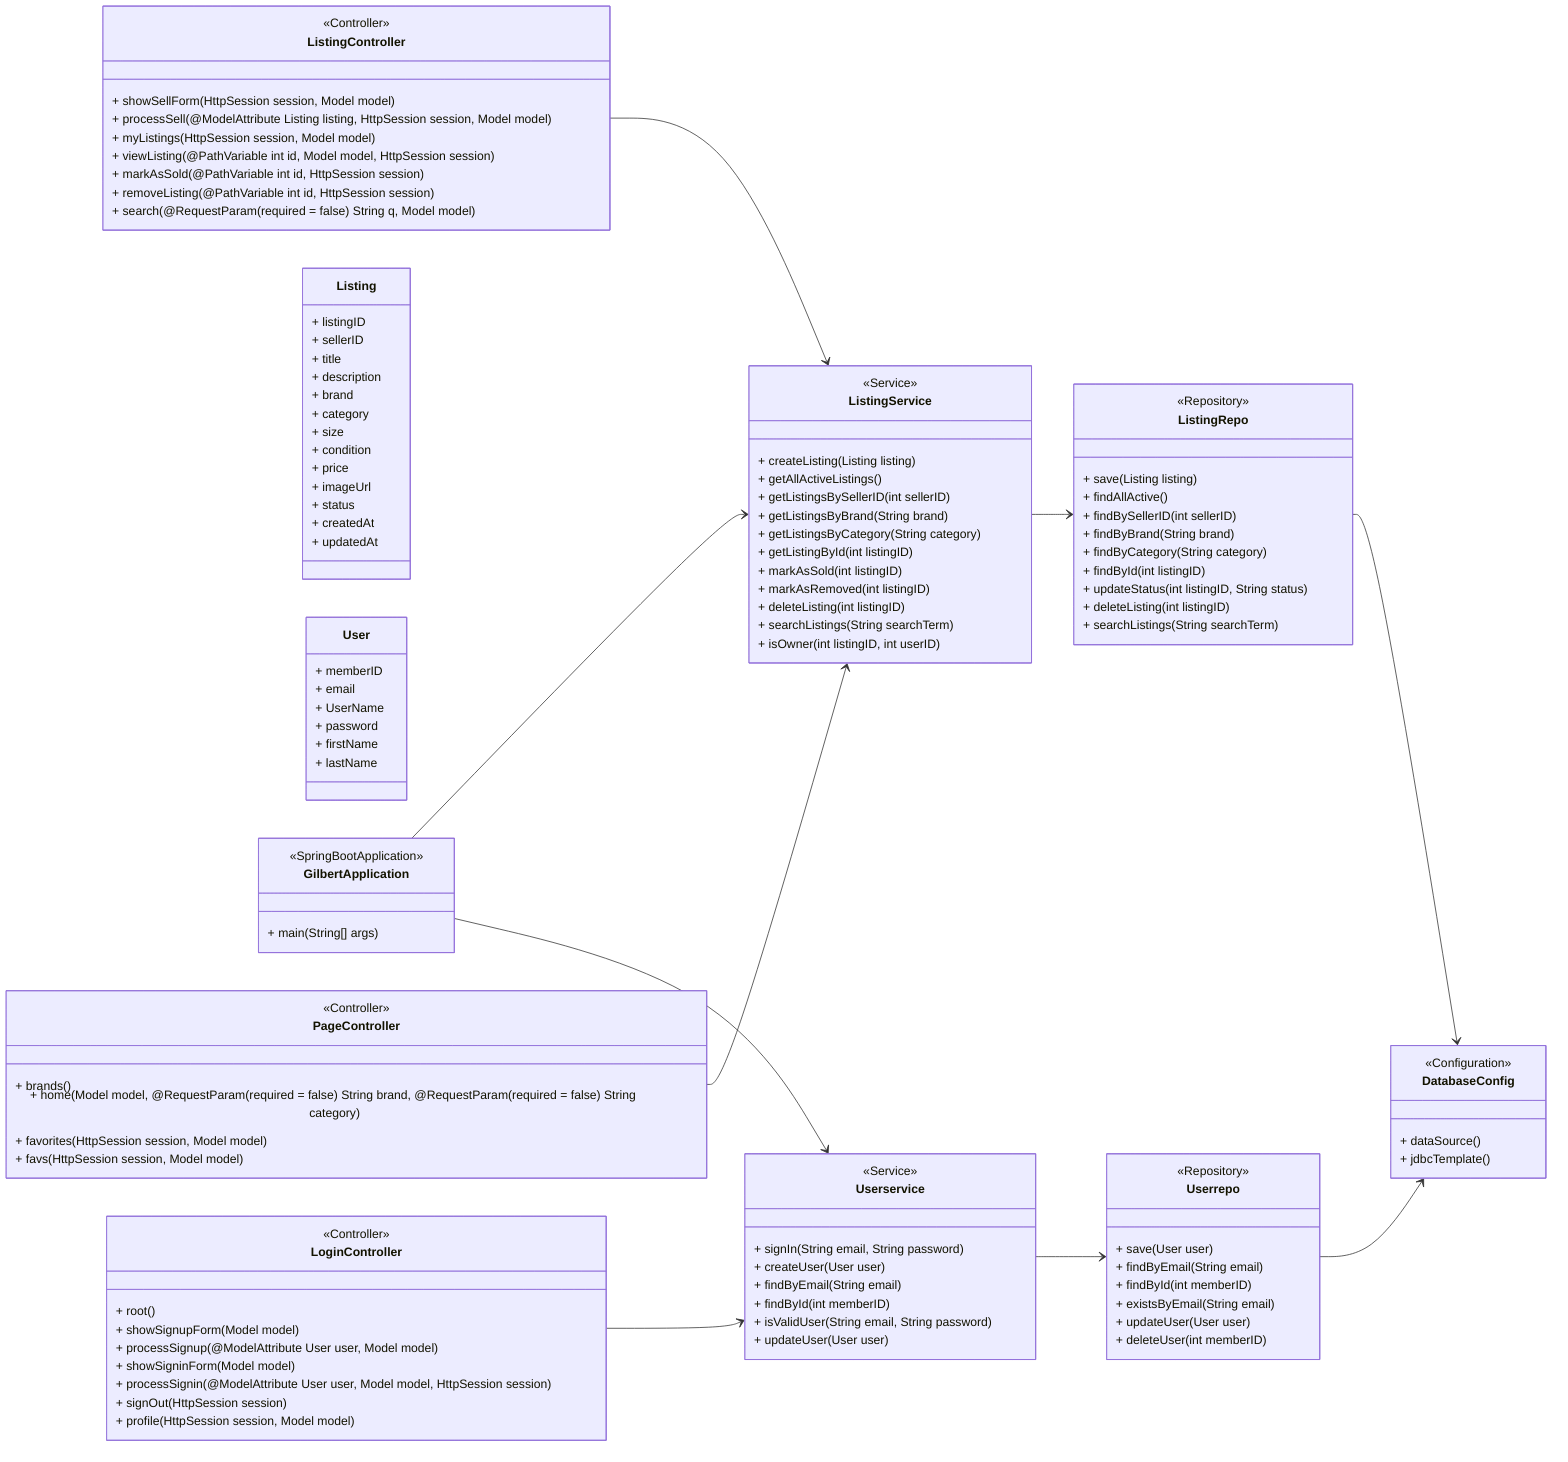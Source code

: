 classDiagram
    direction LR

class GilbertApplication {
<<SpringBootApplication>>
+ main(String[] args)
}


class ListingService {
<<Service>>
+ createListing(Listing listing)
+ getAllActiveListings()
+ getListingsBySellerID(int sellerID)
+ getListingsByBrand(String brand)
+ getListingsByCategory(String category)
+ getListingById(int listingID)
+ markAsSold(int listingID)
+ markAsRemoved(int listingID)
+ deleteListing(int listingID)
+ searchListings(String searchTerm)
+ isOwner(int listingID, int userID)
}


class Userservice {
<<Service>>
+ signIn(String email, String password)
+ createUser(User user)
+ findByEmail(String email)
+ findById(int memberID)
+ isValidUser (String email, String password)
+ updateUser(User user)
}


class ListingRepo {
<<Repository>>
+ save(Listing listing)
+ findAllActive()
+ findBySellerID(int sellerID)
+ findByBrand(String brand)
+ findByCategory(String category)
+ findById(int listingID)
+ updateStatus(int listingID, String status)
+ deleteListing(int listingID)
+ searchListings(String searchTerm)
}


class Userrepo {
<<Repository>>
+ save(User user)
+ findByEmail(String email)
+ findById(int memberID)
+ existsByEmail(String email)
+ updateUser(User user)
+ deleteUser(int memberID)
}


class DatabaseConfig {
<<Configuration>>
+ dataSource()
+ jdbcTemplate()
}


class Listing {
+ listingID
+ sellerID
+ title
+ description
+ brand
+ category
+ size
+ condition
+ price
+ imageUrl
+ status
+ createdAt
+ updatedAt
}


class User {
+ memberID
+ email
+ UserName
+ password
+ firstName
+ lastName
}


class ListingController {
<<Controller>>
+ showSellForm(HttpSession session, Model model)
+ processSell(@ModelAttribute Listing listing, HttpSession session, Model model)
+ myListings(HttpSession session, Model model)
+ viewListing(@PathVariable int id, Model model, HttpSession session)
+ markAsSold(@PathVariable int id, HttpSession session)
+ removeListing(@PathVariable int id, HttpSession session)
+ search(@RequestParam(required = false) String q, Model model)
    }


class LoginController {
<<Controller>>
+ root()
+ showSignupForm(Model model)
+ processSignup(@ModelAttribute User user, Model model)
+ showSigninForm(Model model)
+ processSignin(@ModelAttribute User user, Model model, HttpSession session)
+ signOut(HttpSession session)
+ profile(HttpSession session, Model model)
}


class PageController {
<<Controller>>
+ brands()
+ home(Model model, @RequestParam(required = false) String brand, @RequestParam(required = false) String category)
+ favorites(HttpSession session, Model model)
+ favs(HttpSession session, Model model)
}


GilbertApplication --> ListingService
GilbertApplication --> Userservice
ListingService --> ListingRepo
Userservice --> Userrepo
ListingRepo --> DatabaseConfig
Userrepo --> DatabaseConfig
ListingController --> ListingService
LoginController --> Userservice
PageController --> ListingService